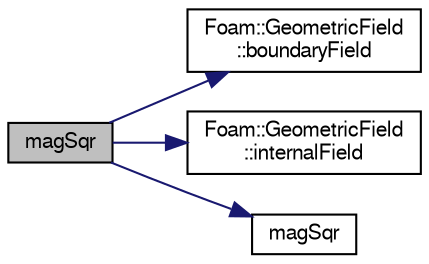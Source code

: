 digraph "magSqr"
{
  bgcolor="transparent";
  edge [fontname="FreeSans",fontsize="10",labelfontname="FreeSans",labelfontsize="10"];
  node [fontname="FreeSans",fontsize="10",shape=record];
  rankdir="LR";
  Node68352 [label="magSqr",height=0.2,width=0.4,color="black", fillcolor="grey75", style="filled", fontcolor="black"];
  Node68352 -> Node68353 [color="midnightblue",fontsize="10",style="solid",fontname="FreeSans"];
  Node68353 [label="Foam::GeometricField\l::boundaryField",height=0.2,width=0.4,color="black",URL="$a22434.html#a3c6c1a789b48ea0c5e8bff64f9c14f2d",tooltip="Return reference to GeometricBoundaryField. "];
  Node68352 -> Node68354 [color="midnightblue",fontsize="10",style="solid",fontname="FreeSans"];
  Node68354 [label="Foam::GeometricField\l::internalField",height=0.2,width=0.4,color="black",URL="$a22434.html#a9536140d36d69bbac40496f6b817aa0a",tooltip="Return internal field. "];
  Node68352 -> Node68355 [color="midnightblue",fontsize="10",style="solid",fontname="FreeSans"];
  Node68355 [label="magSqr",height=0.2,width=0.4,color="black",URL="$a21124.html#ae6fff2c6981e6d9618aa5038e69def6e"];
}
